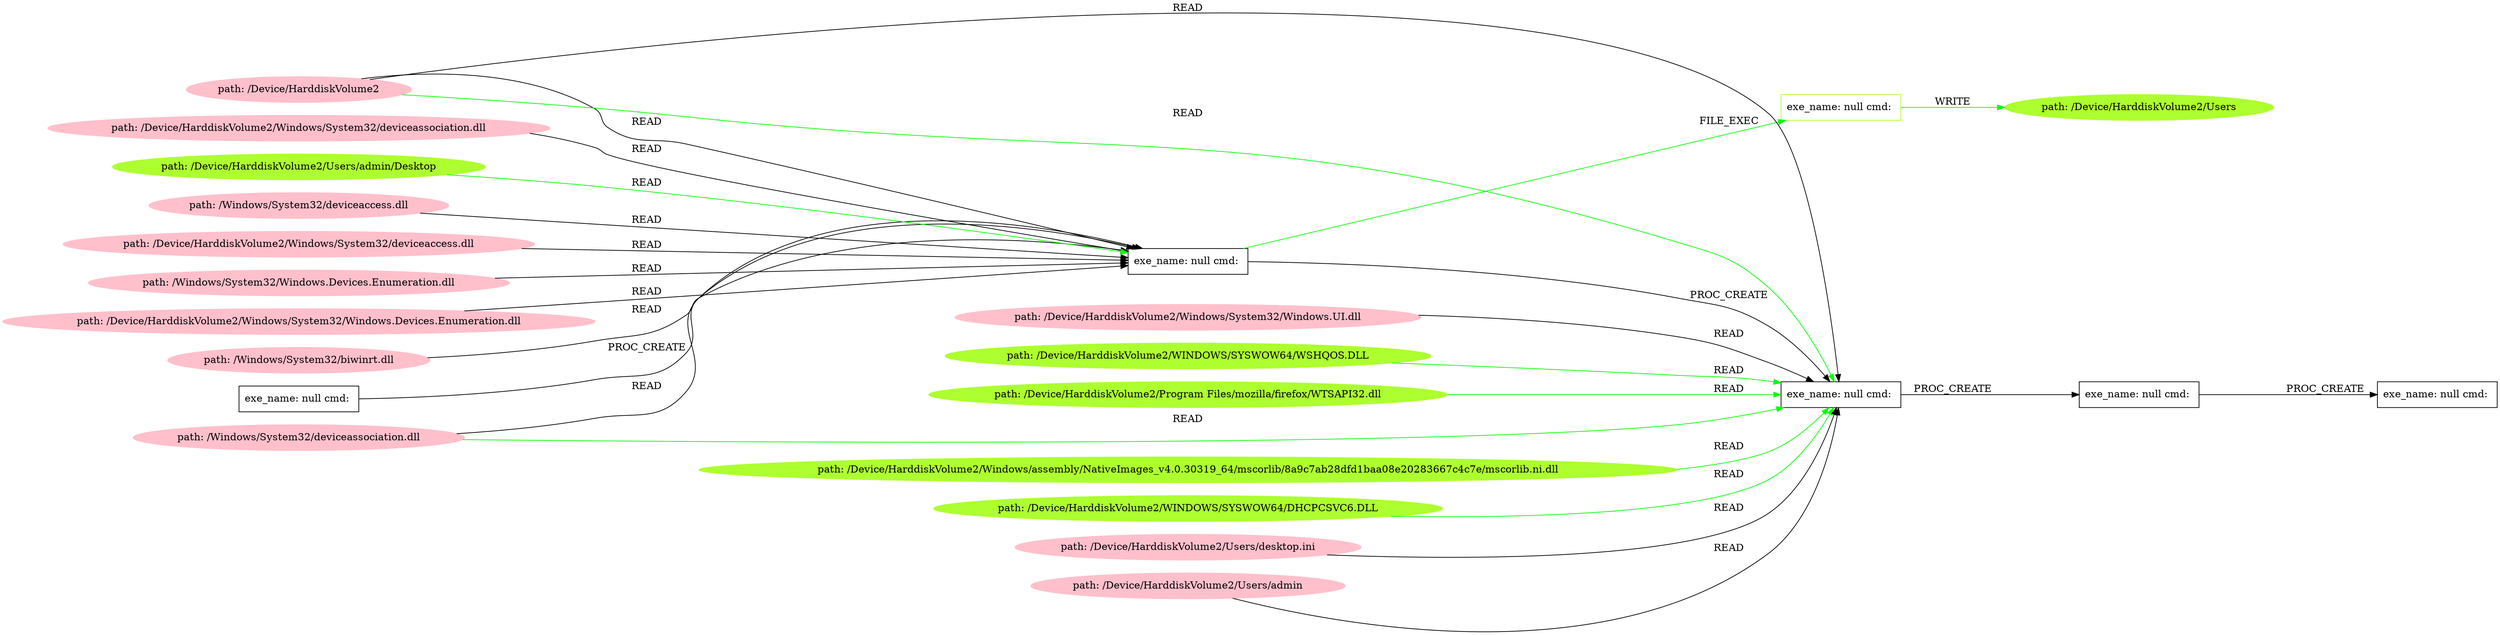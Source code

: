 digraph {
	rankdir=LR
	16 [label="exe_name: null cmd: " color=black shape=box style=solid]
	27 [label="exe_name: null cmd: " color=greenyellow shape=box style=solid]
	16 -> 27 [label=FILE_EXEC color=green]
	24 [label="path: /Device/HarddiskVolume2" color=pink shape=oval style=filled]
	0 [label="exe_name: null cmd: " color=black shape=box style=solid]
	24 -> 0 [label=READ color=green]
	8 [label="exe_name: null cmd: " color=black shape=box style=solid]
	16 [label="exe_name: null cmd: " color=black shape=box style=solid]
	8 -> 16 [label=PROC_CREATE color=black]
	24 [label="path: /Device/HarddiskVolume2" color=pink shape=oval style=filled]
	16 [label="exe_name: null cmd: " color=black shape=box style=solid]
	24 -> 16 [label=READ color=black]
	4 [label="path: /Windows/System32/deviceassociation.dll" color=pink shape=oval style=filled]
	0 [label="exe_name: null cmd: " color=black shape=box style=solid]
	4 -> 0 [label=READ color=green]
	11 [label="path: /Windows/System32/deviceaccess.dll" color=pink shape=oval style=filled]
	16 [label="exe_name: null cmd: " color=black shape=box style=solid]
	11 -> 16 [label=READ color=black]
	21 [label="path: /Device/HarddiskVolume2/Windows/System32/deviceaccess.dll" color=pink shape=oval style=filled]
	16 [label="exe_name: null cmd: " color=black shape=box style=solid]
	21 -> 16 [label=READ color=black]
	32 [label="path: /Device/HarddiskVolume2/WINDOWS/SYSWOW64/DHCPCSVC6.DLL" color=greenyellow shape=oval style=filled]
	0 [label="exe_name: null cmd: " color=black shape=box style=solid]
	32 -> 0 [label=READ color=green]
	23 [label="path: /Windows/System32/Windows.Devices.Enumeration.dll" color=pink shape=oval style=filled]
	16 [label="exe_name: null cmd: " color=black shape=box style=solid]
	23 -> 16 [label=READ color=black]
	6 [label="path: /Device/HarddiskVolume2/Windows/System32/Windows.Devices.Enumeration.dll" color=pink shape=oval style=filled]
	16 [label="exe_name: null cmd: " color=black shape=box style=solid]
	6 -> 16 [label=READ color=black]
	12 [label="path: /Windows/System32/biwinrt.dll" color=pink shape=oval style=filled]
	16 [label="exe_name: null cmd: " color=black shape=box style=solid]
	12 -> 16 [label=READ color=black]
	4 [label="path: /Windows/System32/deviceassociation.dll" color=pink shape=oval style=filled]
	16 [label="exe_name: null cmd: " color=black shape=box style=solid]
	4 -> 16 [label=READ color=black]
	20 [label="path: /Device/HarddiskVolume2/Windows/System32/deviceassociation.dll" color=pink shape=oval style=filled]
	16 [label="exe_name: null cmd: " color=black shape=box style=solid]
	20 -> 16 [label=READ color=black]
	16 [label="exe_name: null cmd: " color=black shape=box style=solid]
	0 [label="exe_name: null cmd: " color=black shape=box style=solid]
	16 -> 0 [label=PROC_CREATE color=black]
	13 [label="path: /Device/HarddiskVolume2/Users/desktop.ini" color=pink shape=oval style=filled]
	0 [label="exe_name: null cmd: " color=black shape=box style=solid]
	13 -> 0 [label=READ color=black]
	24 [label="path: /Device/HarddiskVolume2" color=pink shape=oval style=filled]
	0 [label="exe_name: null cmd: " color=black shape=box style=solid]
	24 -> 0 [label=READ color=black]
	3 [label="path: /Device/HarddiskVolume2/Users/admin" color=pink shape=oval style=filled]
	0 [label="exe_name: null cmd: " color=black shape=box style=solid]
	3 -> 0 [label=READ color=black]
	5 [label="path: /Device/HarddiskVolume2/Windows/System32/Windows.UI.dll" color=pink shape=oval style=filled]
	0 [label="exe_name: null cmd: " color=black shape=box style=solid]
	5 -> 0 [label=READ color=black]
	0 [label="exe_name: null cmd: " color=black shape=box style=solid]
	1 [label="exe_name: null cmd: " color=black shape=box style=solid]
	0 -> 1 [label=PROC_CREATE color=black]
	1 [label="exe_name: null cmd: " color=black shape=box style=solid]
	2 [label="exe_name: null cmd: " color=black shape=box style=solid]
	1 -> 2 [label=PROC_CREATE color=black]
	30 [label="path: /Device/HarddiskVolume2/WINDOWS/SYSWOW64/WSHQOS.DLL" color=greenyellow shape=oval style=filled]
	0 [label="exe_name: null cmd: " color=black shape=box style=solid]
	30 -> 0 [label=READ color=green]
	29 [label="path: /Device/HarddiskVolume2/Users/admin/Desktop" color=greenyellow shape=oval style=filled]
	16 [label="exe_name: null cmd: " color=black shape=box style=solid]
	29 -> 16 [label=READ color=green]
	33 [label="path: /Device/HarddiskVolume2/Program Files/mozilla/firefox/WTSAPI32.dll" color=greenyellow shape=oval style=filled]
	0 [label="exe_name: null cmd: " color=black shape=box style=solid]
	33 -> 0 [label=READ color=green]
	27 [label="exe_name: null cmd: " color=greenyellow shape=box style=solid]
	28 [label="path: /Device/HarddiskVolume2/Users" color=greenyellow shape=oval style=filled]
	27 -> 28 [label=WRITE color=green]
	35 [label="path: /Device/HarddiskVolume2/Windows/assembly/NativeImages_v4.0.30319_64/mscorlib/8a9c7ab28dfd1baa08e20283667c4c7e/mscorlib.ni.dll" color=greenyellow shape=oval style=filled]
	0 [label="exe_name: null cmd: " color=black shape=box style=solid]
	35 -> 0 [label=READ color=green]
}
